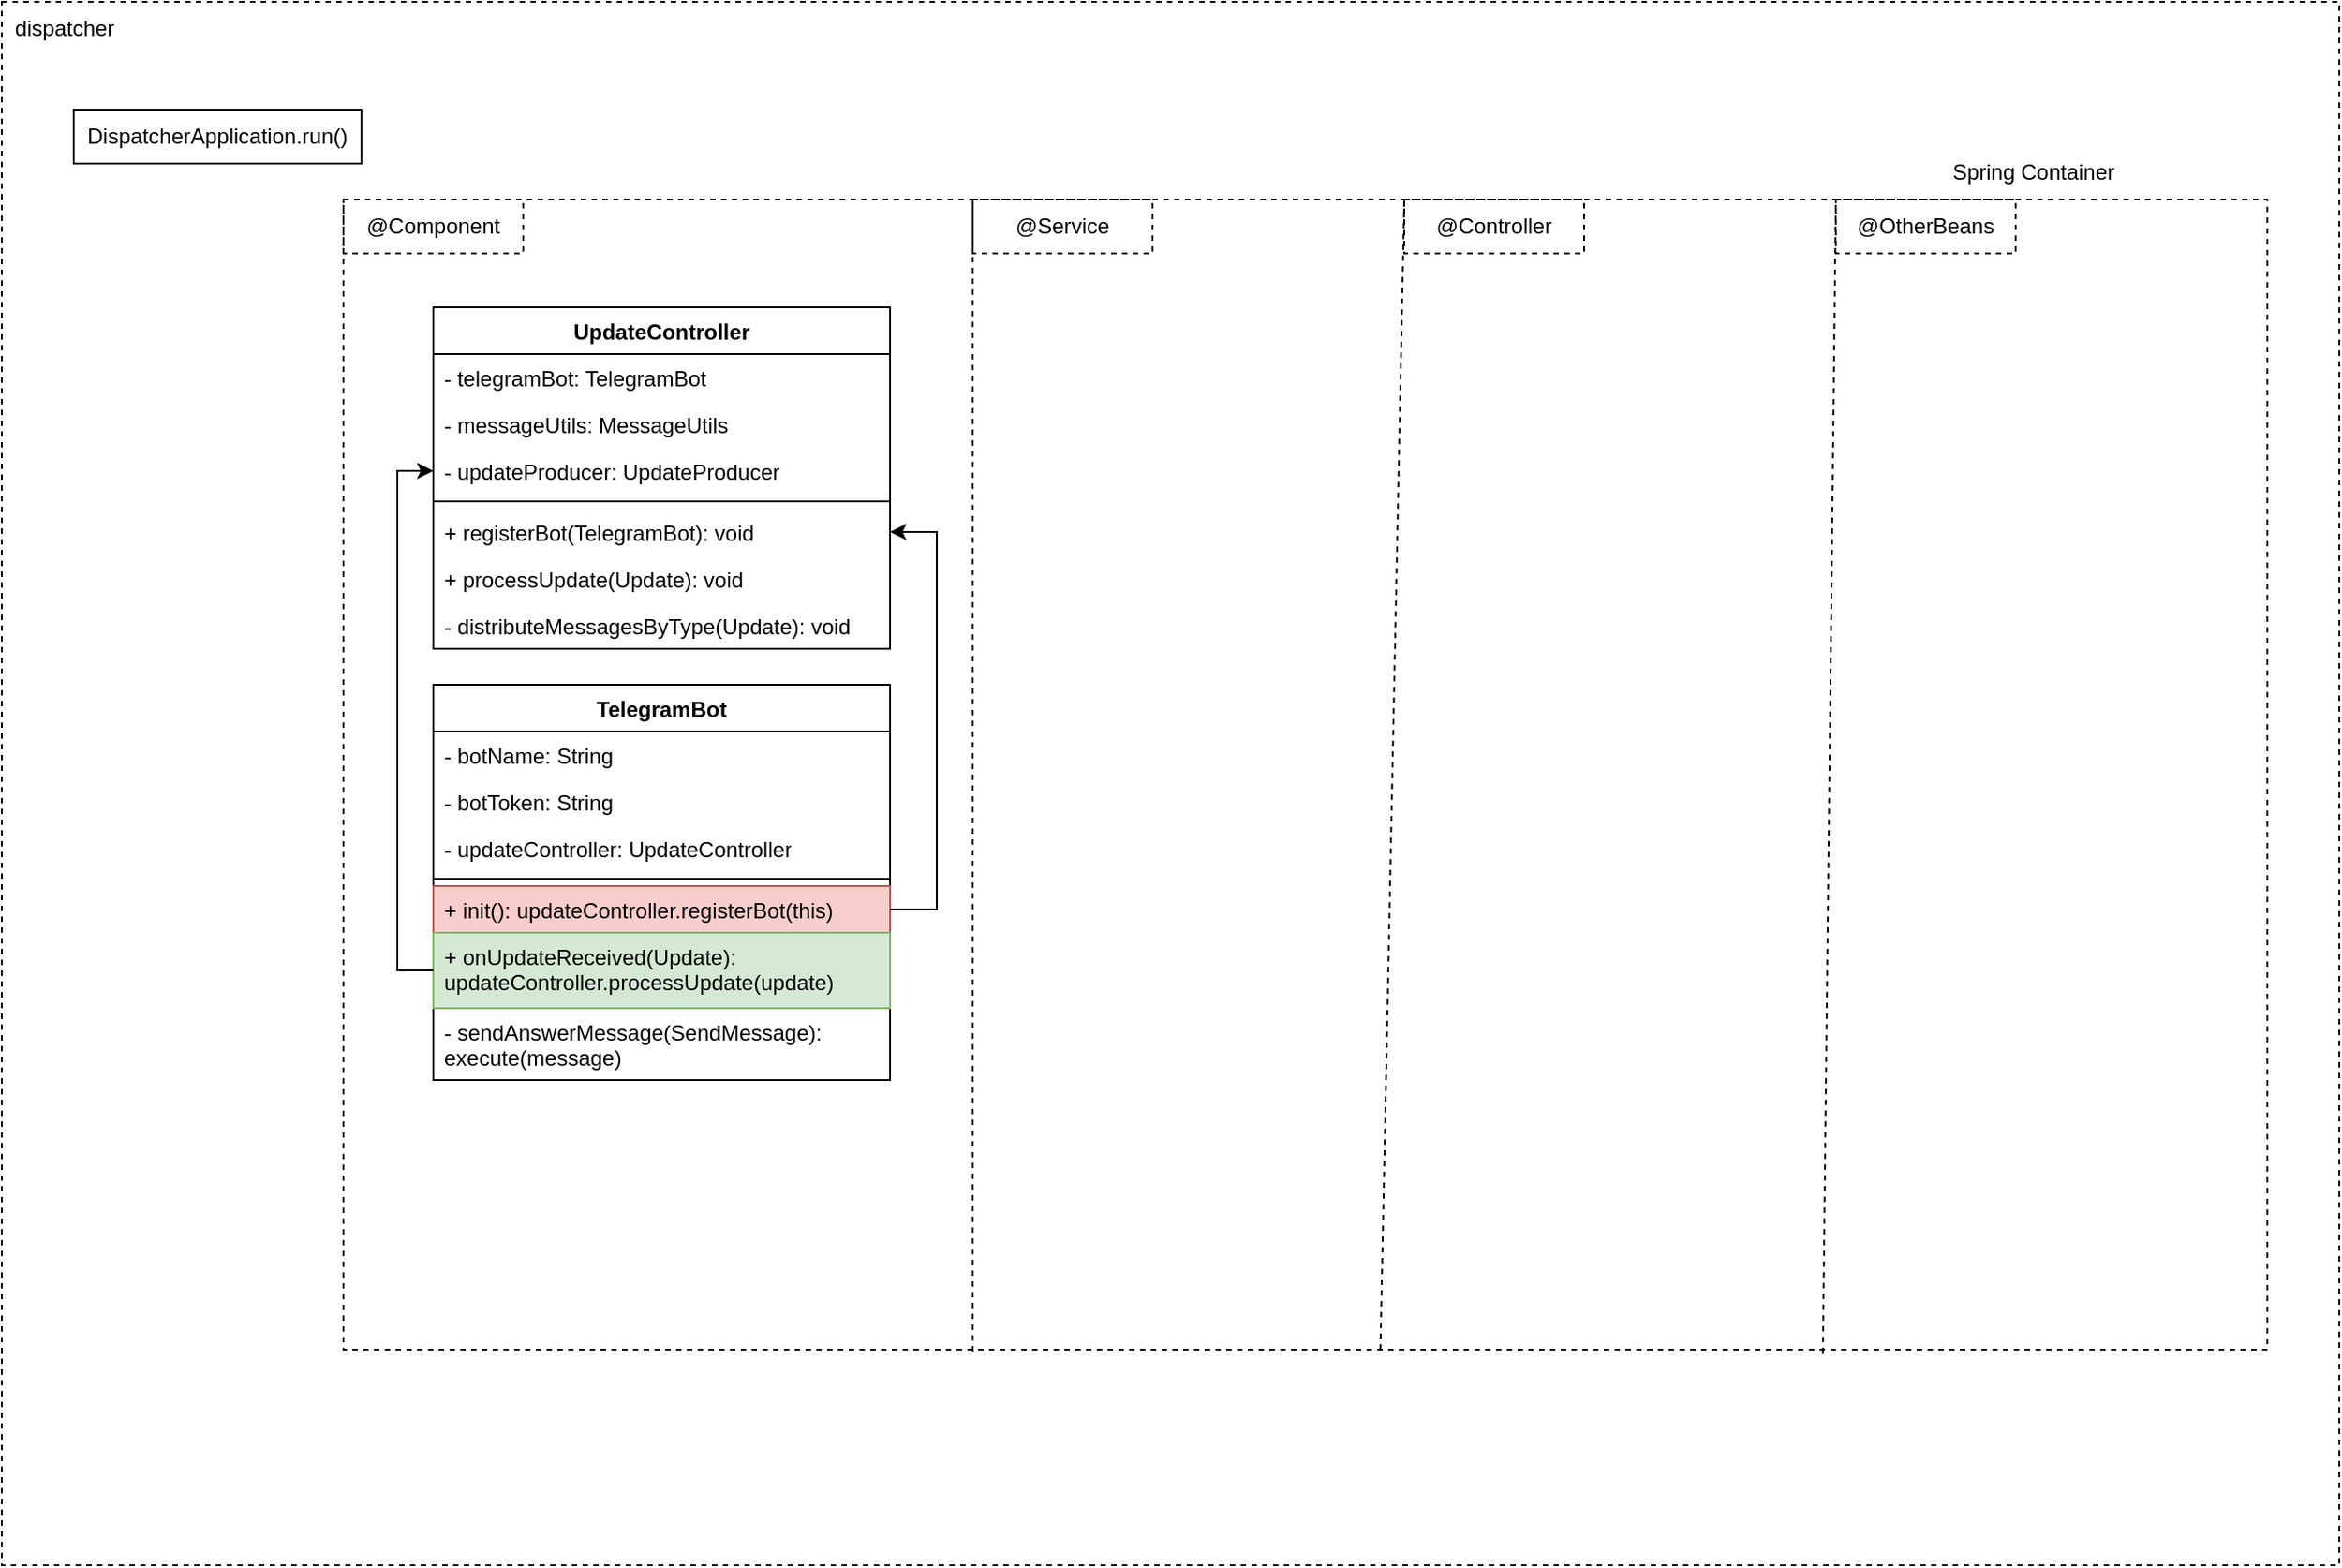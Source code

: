 <mxfile version="21.6.8" type="device">
  <diagram name="Страница — 1" id="nlGM1AhbERdOqPOcQmht">
    <mxGraphModel dx="2347" dy="899" grid="1" gridSize="10" guides="1" tooltips="1" connect="1" arrows="1" fold="1" page="1" pageScale="1" pageWidth="827" pageHeight="1169" math="0" shadow="0">
      <root>
        <mxCell id="0" />
        <mxCell id="1" parent="0" />
        <mxCell id="ccRJjYRc8aMXDAkkK6vO-1" value="" style="rounded=0;whiteSpace=wrap;html=1;fillColor=none;dashed=1;" vertex="1" parent="1">
          <mxGeometry x="-140" y="40" width="1300" height="870" as="geometry" />
        </mxCell>
        <mxCell id="ccRJjYRc8aMXDAkkK6vO-2" value="dispatcher" style="text;html=1;strokeColor=none;fillColor=none;align=center;verticalAlign=middle;whiteSpace=wrap;rounded=0;" vertex="1" parent="1">
          <mxGeometry x="-140" y="40" width="70" height="30" as="geometry" />
        </mxCell>
        <mxCell id="ccRJjYRc8aMXDAkkK6vO-3" value="DispatcherApplication.run()" style="rounded=0;whiteSpace=wrap;html=1;" vertex="1" parent="1">
          <mxGeometry x="-100" y="100" width="160" height="30" as="geometry" />
        </mxCell>
        <mxCell id="ccRJjYRc8aMXDAkkK6vO-4" value="" style="rounded=0;whiteSpace=wrap;html=1;fillColor=none;dashed=1;" vertex="1" parent="1">
          <mxGeometry x="50" y="150" width="1070" height="640" as="geometry" />
        </mxCell>
        <mxCell id="ccRJjYRc8aMXDAkkK6vO-5" value="Spring Container" style="text;html=1;strokeColor=none;fillColor=none;align=center;verticalAlign=middle;whiteSpace=wrap;rounded=0;" vertex="1" parent="1">
          <mxGeometry x="940" y="120" width="100" height="30" as="geometry" />
        </mxCell>
        <mxCell id="ccRJjYRc8aMXDAkkK6vO-6" value="" style="endArrow=none;html=1;rounded=0;entryX=0.25;entryY=0;entryDx=0;entryDy=0;dashed=1;" edge="1" parent="1">
          <mxGeometry width="50" height="50" relative="1" as="geometry">
            <mxPoint x="400" y="791" as="sourcePoint" />
            <mxPoint x="400.0" y="150" as="targetPoint" />
          </mxGeometry>
        </mxCell>
        <mxCell id="ccRJjYRc8aMXDAkkK6vO-8" value="" style="endArrow=none;html=1;rounded=0;entryX=0.25;entryY=0;entryDx=0;entryDy=0;exitX=0.539;exitY=1;exitDx=0;exitDy=0;dashed=1;exitPerimeter=0;" edge="1" parent="1" source="ccRJjYRc8aMXDAkkK6vO-4">
          <mxGeometry width="50" height="50" relative="1" as="geometry">
            <mxPoint x="640" y="640" as="sourcePoint" />
            <mxPoint x="640" y="150" as="targetPoint" />
          </mxGeometry>
        </mxCell>
        <mxCell id="ccRJjYRc8aMXDAkkK6vO-9" value="" style="endArrow=none;html=1;rounded=0;entryX=0.25;entryY=0;entryDx=0;entryDy=0;exitX=0.769;exitY=1.003;exitDx=0;exitDy=0;dashed=1;exitPerimeter=0;" edge="1" parent="1" source="ccRJjYRc8aMXDAkkK6vO-4">
          <mxGeometry width="50" height="50" relative="1" as="geometry">
            <mxPoint x="880" y="640" as="sourcePoint" />
            <mxPoint x="880" y="150" as="targetPoint" />
          </mxGeometry>
        </mxCell>
        <mxCell id="ccRJjYRc8aMXDAkkK6vO-10" value="@Component" style="text;html=1;strokeColor=default;fillColor=none;align=center;verticalAlign=middle;whiteSpace=wrap;rounded=0;dashed=1;" vertex="1" parent="1">
          <mxGeometry x="50" y="150" width="100" height="30" as="geometry" />
        </mxCell>
        <mxCell id="ccRJjYRc8aMXDAkkK6vO-12" value="@Service" style="text;html=1;strokeColor=default;fillColor=none;align=center;verticalAlign=middle;whiteSpace=wrap;rounded=0;dashed=1;" vertex="1" parent="1">
          <mxGeometry x="400" y="150" width="100" height="30" as="geometry" />
        </mxCell>
        <mxCell id="ccRJjYRc8aMXDAkkK6vO-13" value="@Controller" style="text;html=1;strokeColor=default;fillColor=none;align=center;verticalAlign=middle;whiteSpace=wrap;rounded=0;dashed=1;" vertex="1" parent="1">
          <mxGeometry x="640" y="150" width="100" height="30" as="geometry" />
        </mxCell>
        <mxCell id="ccRJjYRc8aMXDAkkK6vO-14" value="@OtherBeans" style="text;html=1;strokeColor=default;fillColor=none;align=center;verticalAlign=middle;whiteSpace=wrap;rounded=0;dashed=1;" vertex="1" parent="1">
          <mxGeometry x="880" y="150" width="100" height="30" as="geometry" />
        </mxCell>
        <mxCell id="ccRJjYRc8aMXDAkkK6vO-23" value="UpdateController" style="swimlane;fontStyle=1;align=center;verticalAlign=top;childLayout=stackLayout;horizontal=1;startSize=26;horizontalStack=0;resizeParent=1;resizeParentMax=0;resizeLast=0;collapsible=1;marginBottom=0;whiteSpace=wrap;html=1;" vertex="1" parent="1">
          <mxGeometry x="100" y="210" width="254" height="190" as="geometry" />
        </mxCell>
        <mxCell id="ccRJjYRc8aMXDAkkK6vO-24" value="- telegramBot: TelegramBot" style="text;strokeColor=none;fillColor=none;align=left;verticalAlign=top;spacingLeft=4;spacingRight=4;overflow=hidden;rotatable=0;points=[[0,0.5],[1,0.5]];portConstraint=eastwest;whiteSpace=wrap;html=1;" vertex="1" parent="ccRJjYRc8aMXDAkkK6vO-23">
          <mxGeometry y="26" width="254" height="26" as="geometry" />
        </mxCell>
        <mxCell id="ccRJjYRc8aMXDAkkK6vO-27" value="- messageUtils: MessageUtils" style="text;strokeColor=none;fillColor=none;align=left;verticalAlign=top;spacingLeft=4;spacingRight=4;overflow=hidden;rotatable=0;points=[[0,0.5],[1,0.5]];portConstraint=eastwest;whiteSpace=wrap;html=1;" vertex="1" parent="ccRJjYRc8aMXDAkkK6vO-23">
          <mxGeometry y="52" width="254" height="26" as="geometry" />
        </mxCell>
        <mxCell id="ccRJjYRc8aMXDAkkK6vO-28" value="- updateProducer: UpdateProducer" style="text;strokeColor=none;fillColor=none;align=left;verticalAlign=top;spacingLeft=4;spacingRight=4;overflow=hidden;rotatable=0;points=[[0,0.5],[1,0.5]];portConstraint=eastwest;whiteSpace=wrap;html=1;dashed=1;" vertex="1" parent="ccRJjYRc8aMXDAkkK6vO-23">
          <mxGeometry y="78" width="254" height="26" as="geometry" />
        </mxCell>
        <mxCell id="ccRJjYRc8aMXDAkkK6vO-25" value="" style="line;strokeWidth=1;fillColor=none;align=left;verticalAlign=middle;spacingTop=-1;spacingLeft=3;spacingRight=3;rotatable=0;labelPosition=right;points=[];portConstraint=eastwest;strokeColor=inherit;" vertex="1" parent="ccRJjYRc8aMXDAkkK6vO-23">
          <mxGeometry y="104" width="254" height="8" as="geometry" />
        </mxCell>
        <mxCell id="ccRJjYRc8aMXDAkkK6vO-26" value="+ registerBot(TelegramBot): void" style="text;strokeColor=none;fillColor=none;align=left;verticalAlign=top;spacingLeft=4;spacingRight=4;overflow=hidden;rotatable=0;points=[[0,0.5],[1,0.5]];portConstraint=eastwest;whiteSpace=wrap;html=1;dashed=1;" vertex="1" parent="ccRJjYRc8aMXDAkkK6vO-23">
          <mxGeometry y="112" width="254" height="26" as="geometry" />
        </mxCell>
        <mxCell id="ccRJjYRc8aMXDAkkK6vO-29" value="+ processUpdate(Update): void" style="text;strokeColor=none;fillColor=none;align=left;verticalAlign=top;spacingLeft=4;spacingRight=4;overflow=hidden;rotatable=0;points=[[0,0.5],[1,0.5]];portConstraint=eastwest;whiteSpace=wrap;html=1;" vertex="1" parent="ccRJjYRc8aMXDAkkK6vO-23">
          <mxGeometry y="138" width="254" height="26" as="geometry" />
        </mxCell>
        <mxCell id="ccRJjYRc8aMXDAkkK6vO-30" value="- distributeMessagesByType(Update): void" style="text;strokeColor=none;fillColor=none;align=left;verticalAlign=top;spacingLeft=4;spacingRight=4;overflow=hidden;rotatable=0;points=[[0,0.5],[1,0.5]];portConstraint=eastwest;whiteSpace=wrap;html=1;" vertex="1" parent="ccRJjYRc8aMXDAkkK6vO-23">
          <mxGeometry y="164" width="254" height="26" as="geometry" />
        </mxCell>
        <mxCell id="ccRJjYRc8aMXDAkkK6vO-31" value="TelegramBot" style="swimlane;fontStyle=1;align=center;verticalAlign=top;childLayout=stackLayout;horizontal=1;startSize=26;horizontalStack=0;resizeParent=1;resizeParentMax=0;resizeLast=0;collapsible=1;marginBottom=0;whiteSpace=wrap;html=1;" vertex="1" parent="1">
          <mxGeometry x="100" y="420" width="254" height="220" as="geometry" />
        </mxCell>
        <mxCell id="ccRJjYRc8aMXDAkkK6vO-32" value="- botName: String" style="text;strokeColor=none;fillColor=none;align=left;verticalAlign=top;spacingLeft=4;spacingRight=4;overflow=hidden;rotatable=0;points=[[0,0.5],[1,0.5]];portConstraint=eastwest;whiteSpace=wrap;html=1;" vertex="1" parent="ccRJjYRc8aMXDAkkK6vO-31">
          <mxGeometry y="26" width="254" height="26" as="geometry" />
        </mxCell>
        <mxCell id="ccRJjYRc8aMXDAkkK6vO-33" value="- botToken: String" style="text;strokeColor=none;fillColor=none;align=left;verticalAlign=top;spacingLeft=4;spacingRight=4;overflow=hidden;rotatable=0;points=[[0,0.5],[1,0.5]];portConstraint=eastwest;whiteSpace=wrap;html=1;" vertex="1" parent="ccRJjYRc8aMXDAkkK6vO-31">
          <mxGeometry y="52" width="254" height="26" as="geometry" />
        </mxCell>
        <mxCell id="ccRJjYRc8aMXDAkkK6vO-34" value="- updateController: UpdateController" style="text;strokeColor=none;fillColor=none;align=left;verticalAlign=top;spacingLeft=4;spacingRight=4;overflow=hidden;rotatable=0;points=[[0,0.5],[1,0.5]];portConstraint=eastwest;whiteSpace=wrap;html=1;" vertex="1" parent="ccRJjYRc8aMXDAkkK6vO-31">
          <mxGeometry y="78" width="254" height="26" as="geometry" />
        </mxCell>
        <mxCell id="ccRJjYRc8aMXDAkkK6vO-35" value="" style="line;strokeWidth=1;fillColor=none;align=left;verticalAlign=middle;spacingTop=-1;spacingLeft=3;spacingRight=3;rotatable=0;labelPosition=right;points=[];portConstraint=eastwest;strokeColor=inherit;" vertex="1" parent="ccRJjYRc8aMXDAkkK6vO-31">
          <mxGeometry y="104" width="254" height="8" as="geometry" />
        </mxCell>
        <mxCell id="ccRJjYRc8aMXDAkkK6vO-36" value="+ init(): updateController.registerBot(this)" style="text;strokeColor=#b85450;fillColor=#f8cecc;align=left;verticalAlign=top;spacingLeft=4;spacingRight=4;overflow=hidden;rotatable=0;points=[[0,0.5],[1,0.5]];portConstraint=eastwest;whiteSpace=wrap;html=1;" vertex="1" parent="ccRJjYRc8aMXDAkkK6vO-31">
          <mxGeometry y="112" width="254" height="26" as="geometry" />
        </mxCell>
        <mxCell id="ccRJjYRc8aMXDAkkK6vO-37" value="+ onUpdateReceived(Update): updateController.processUpdate(update)" style="text;strokeColor=#82b366;fillColor=#d5e8d4;align=left;verticalAlign=top;spacingLeft=4;spacingRight=4;overflow=hidden;rotatable=0;points=[[0,0.5],[1,0.5]];portConstraint=eastwest;whiteSpace=wrap;html=1;" vertex="1" parent="ccRJjYRc8aMXDAkkK6vO-31">
          <mxGeometry y="138" width="254" height="42" as="geometry" />
        </mxCell>
        <mxCell id="ccRJjYRc8aMXDAkkK6vO-38" value="- sendAnswerMessage(SendMessage): execute(message)" style="text;strokeColor=none;fillColor=none;align=left;verticalAlign=top;spacingLeft=4;spacingRight=4;overflow=hidden;rotatable=0;points=[[0,0.5],[1,0.5]];portConstraint=eastwest;whiteSpace=wrap;html=1;" vertex="1" parent="ccRJjYRc8aMXDAkkK6vO-31">
          <mxGeometry y="180" width="254" height="40" as="geometry" />
        </mxCell>
        <mxCell id="ccRJjYRc8aMXDAkkK6vO-39" style="edgeStyle=orthogonalEdgeStyle;rounded=0;orthogonalLoop=1;jettySize=auto;html=1;exitX=1;exitY=0.5;exitDx=0;exitDy=0;entryX=1;entryY=0.5;entryDx=0;entryDy=0;" edge="1" parent="1" source="ccRJjYRc8aMXDAkkK6vO-36" target="ccRJjYRc8aMXDAkkK6vO-26">
          <mxGeometry relative="1" as="geometry">
            <Array as="points">
              <mxPoint x="380" y="545" />
              <mxPoint x="380" y="335" />
            </Array>
          </mxGeometry>
        </mxCell>
        <mxCell id="ccRJjYRc8aMXDAkkK6vO-40" style="edgeStyle=orthogonalEdgeStyle;rounded=0;orthogonalLoop=1;jettySize=auto;html=1;exitX=0;exitY=0.5;exitDx=0;exitDy=0;entryX=0;entryY=0.5;entryDx=0;entryDy=0;" edge="1" parent="1" source="ccRJjYRc8aMXDAkkK6vO-37" target="ccRJjYRc8aMXDAkkK6vO-28">
          <mxGeometry relative="1" as="geometry">
            <Array as="points">
              <mxPoint x="80" y="579" />
              <mxPoint x="80" y="301" />
            </Array>
          </mxGeometry>
        </mxCell>
      </root>
    </mxGraphModel>
  </diagram>
</mxfile>
